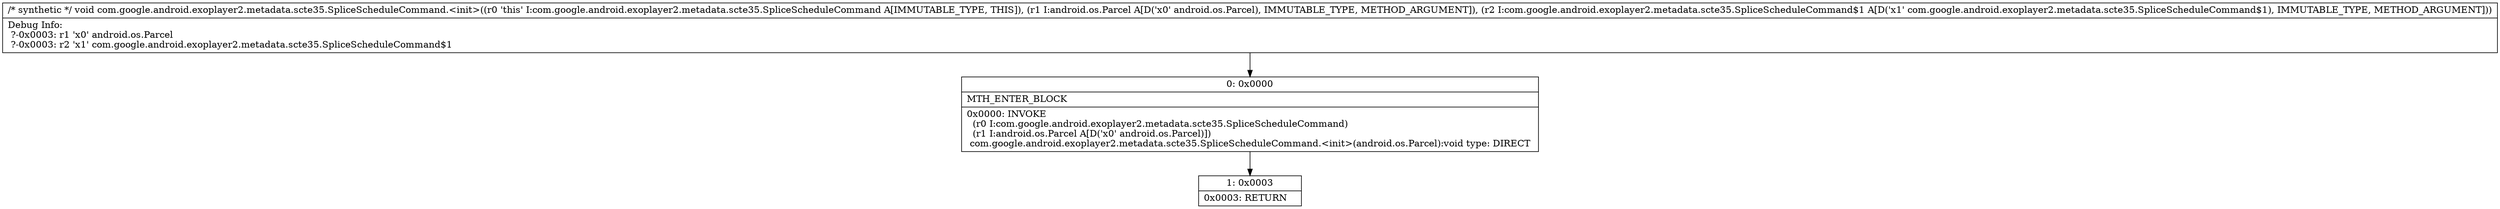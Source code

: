 digraph "CFG forcom.google.android.exoplayer2.metadata.scte35.SpliceScheduleCommand.\<init\>(Landroid\/os\/Parcel;Lcom\/google\/android\/exoplayer2\/metadata\/scte35\/SpliceScheduleCommand$1;)V" {
Node_0 [shape=record,label="{0\:\ 0x0000|MTH_ENTER_BLOCK\l|0x0000: INVOKE  \l  (r0 I:com.google.android.exoplayer2.metadata.scte35.SpliceScheduleCommand)\l  (r1 I:android.os.Parcel A[D('x0' android.os.Parcel)])\l com.google.android.exoplayer2.metadata.scte35.SpliceScheduleCommand.\<init\>(android.os.Parcel):void type: DIRECT \l}"];
Node_1 [shape=record,label="{1\:\ 0x0003|0x0003: RETURN   \l}"];
MethodNode[shape=record,label="{\/* synthetic *\/ void com.google.android.exoplayer2.metadata.scte35.SpliceScheduleCommand.\<init\>((r0 'this' I:com.google.android.exoplayer2.metadata.scte35.SpliceScheduleCommand A[IMMUTABLE_TYPE, THIS]), (r1 I:android.os.Parcel A[D('x0' android.os.Parcel), IMMUTABLE_TYPE, METHOD_ARGUMENT]), (r2 I:com.google.android.exoplayer2.metadata.scte35.SpliceScheduleCommand$1 A[D('x1' com.google.android.exoplayer2.metadata.scte35.SpliceScheduleCommand$1), IMMUTABLE_TYPE, METHOD_ARGUMENT]))  | Debug Info:\l  ?\-0x0003: r1 'x0' android.os.Parcel\l  ?\-0x0003: r2 'x1' com.google.android.exoplayer2.metadata.scte35.SpliceScheduleCommand$1\l}"];
MethodNode -> Node_0;
Node_0 -> Node_1;
}

